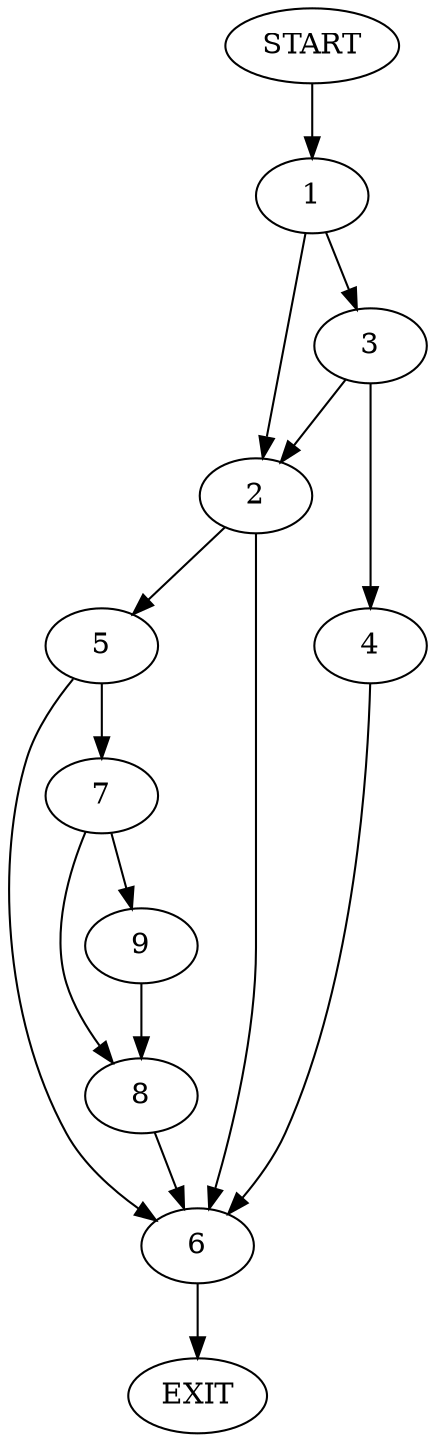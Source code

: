 digraph {
0 [label="START"]
10 [label="EXIT"]
0 -> 1
1 -> 2
1 -> 3
3 -> 4
3 -> 2
2 -> 5
2 -> 6
4 -> 6
6 -> 10
5 -> 6
5 -> 7
7 -> 8
7 -> 9
8 -> 6
9 -> 8
}
